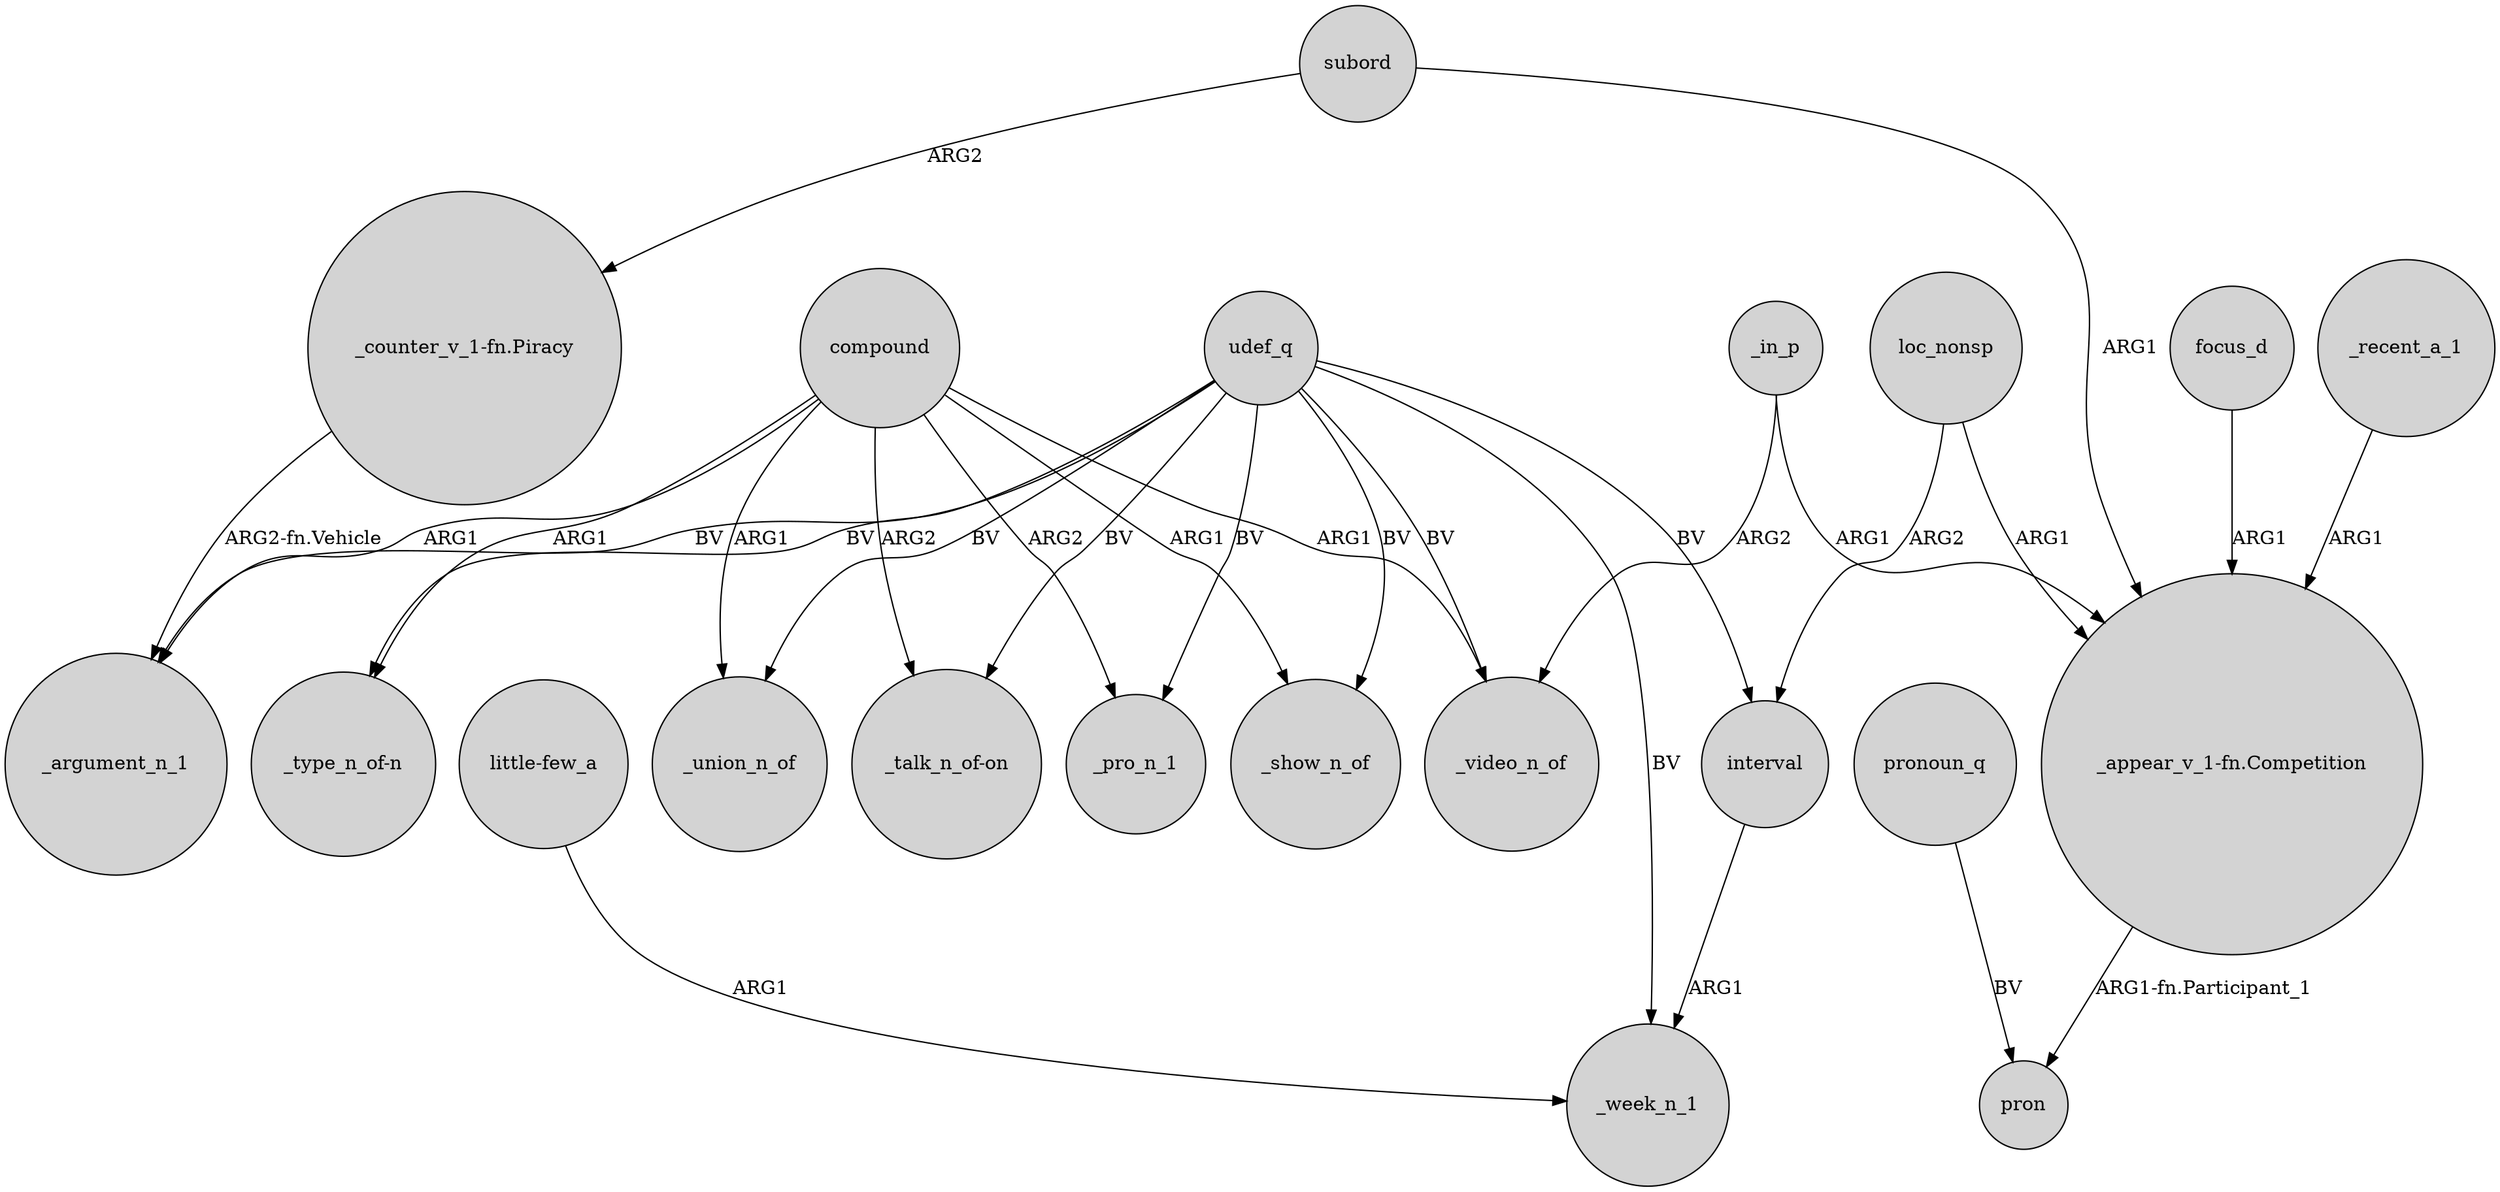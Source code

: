 digraph {
	node [shape=circle style=filled]
	compound -> "_talk_n_of-on" [label=ARG2]
	loc_nonsp -> interval [label=ARG2]
	"_counter_v_1-fn.Piracy" -> _argument_n_1 [label="ARG2-fn.Vehicle"]
	compound -> _show_n_of [label=ARG1]
	udef_q -> _argument_n_1 [label=BV]
	compound -> "_type_n_of-n" [label=ARG1]
	compound -> _pro_n_1 [label=ARG2]
	udef_q -> "_type_n_of-n" [label=BV]
	subord -> "_counter_v_1-fn.Piracy" [label=ARG2]
	compound -> _union_n_of [label=ARG1]
	udef_q -> interval [label=BV]
	_in_p -> _video_n_of [label=ARG2]
	udef_q -> _show_n_of [label=BV]
	interval -> _week_n_1 [label=ARG1]
	subord -> "_appear_v_1-fn.Competition" [label=ARG1]
	udef_q -> _union_n_of [label=BV]
	pronoun_q -> pron [label=BV]
	loc_nonsp -> "_appear_v_1-fn.Competition" [label=ARG1]
	udef_q -> _week_n_1 [label=BV]
	udef_q -> _video_n_of [label=BV]
	_in_p -> "_appear_v_1-fn.Competition" [label=ARG1]
	focus_d -> "_appear_v_1-fn.Competition" [label=ARG1]
	compound -> _argument_n_1 [label=ARG1]
	"_appear_v_1-fn.Competition" -> pron [label="ARG1-fn.Participant_1"]
	_recent_a_1 -> "_appear_v_1-fn.Competition" [label=ARG1]
	"little-few_a" -> _week_n_1 [label=ARG1]
	udef_q -> _pro_n_1 [label=BV]
	udef_q -> "_talk_n_of-on" [label=BV]
	compound -> _video_n_of [label=ARG1]
}
